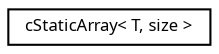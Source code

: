 digraph "Graphical Class Hierarchy"
{
  edge [fontname="Sans",fontsize="8",labelfontname="Sans",labelfontsize="8"];
  node [fontname="Sans",fontsize="8",shape=record];
  rankdir="LR";
  Node1 [label="cStaticArray\< T, size \>",height=0.2,width=0.4,color="black", fillcolor="white", style="filled",URL="$classc_static_array.html"];
}
